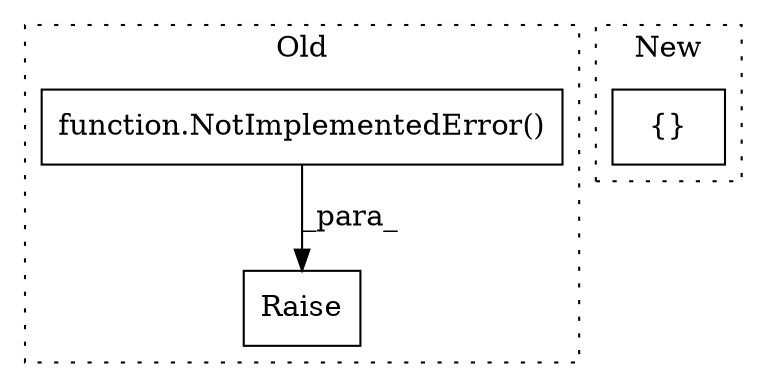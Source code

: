 digraph G {
subgraph cluster0 {
1 [label="function.NotImplementedError()" a="75" s="10811" l="21" shape="box"];
3 [label="Raise" a="91" s="10805" l="6" shape="box"];
label = "Old";
style="dotted";
}
subgraph cluster1 {
2 [label="{}" a="59" s="10915,10915" l="2,1" shape="box"];
label = "New";
style="dotted";
}
1 -> 3 [label="_para_"];
}